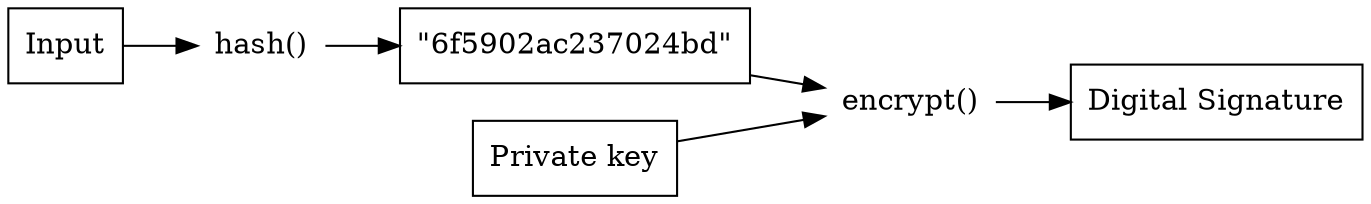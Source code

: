 digraph Signature {
	rankdir = LR
	margin = 0
	node [ shape = none ]

	Input [ shape = box ]
	HashFunction [ label = "hash()" ]
	Hash [ shape = box, label = "\"6f5902ac237024bd\""]
	PrivateKey [ shape = box, label = "Private key" ]
	Encryption [ label = "encrypt()" ]
	Signature [ shape = box, label = "Digital Signature" ]

	Input -> HashFunction -> Hash
	{ Hash PrivateKey } -> Encryption -> Signature
}
